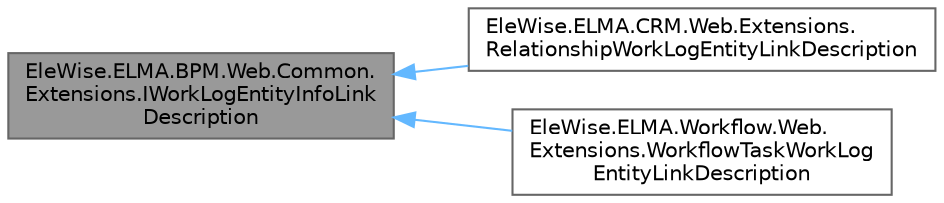digraph "EleWise.ELMA.BPM.Web.Common.Extensions.IWorkLogEntityInfoLinkDescription"
{
 // LATEX_PDF_SIZE
  bgcolor="transparent";
  edge [fontname=Helvetica,fontsize=10,labelfontname=Helvetica,labelfontsize=10];
  node [fontname=Helvetica,fontsize=10,shape=box,height=0.2,width=0.4];
  rankdir="LR";
  Node1 [id="Node000001",label="EleWise.ELMA.BPM.Web.Common.\lExtensions.IWorkLogEntityInfoLink\lDescription",height=0.2,width=0.4,color="gray40", fillcolor="grey60", style="filled", fontcolor="black",tooltip="Точка расширения для отображения описания под ссылкой объекта трудозатрат используется в методе TaskE..."];
  Node1 -> Node2 [id="edge1_Node000001_Node000002",dir="back",color="steelblue1",style="solid",tooltip=" "];
  Node2 [id="Node000002",label="EleWise.ELMA.CRM.Web.Extensions.\lRelationshipWorkLogEntityLinkDescription",height=0.2,width=0.4,color="gray40", fillcolor="white", style="filled",URL="$class_ele_wise_1_1_e_l_m_a_1_1_c_r_m_1_1_web_1_1_extensions_1_1_relationship_work_log_entity_link_description.html",tooltip=" "];
  Node1 -> Node3 [id="edge2_Node000001_Node000003",dir="back",color="steelblue1",style="solid",tooltip=" "];
  Node3 [id="Node000003",label="EleWise.ELMA.Workflow.Web.\lExtensions.WorkflowTaskWorkLog\lEntityLinkDescription",height=0.2,width=0.4,color="gray40", fillcolor="white", style="filled",URL="$class_ele_wise_1_1_e_l_m_a_1_1_workflow_1_1_web_1_1_extensions_1_1_workflow_task_work_log_entity_link_description.html",tooltip=" "];
}
